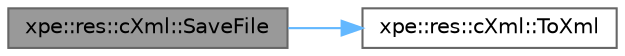 digraph "xpe::res::cXml::SaveFile"
{
 // LATEX_PDF_SIZE
  bgcolor="transparent";
  edge [fontname=Helvetica,fontsize=10,labelfontname=Helvetica,labelfontsize=10];
  node [fontname=Helvetica,fontsize=10,shape=box,height=0.2,width=0.4];
  rankdir="LR";
  Node1 [id="Node000001",label="xpe::res::cXml::SaveFile",height=0.2,width=0.4,color="gray40", fillcolor="grey60", style="filled", fontcolor="black",tooltip=" "];
  Node1 -> Node2 [id="edge3_Node000001_Node000002",color="steelblue1",style="solid",tooltip=" "];
  Node2 [id="Node000002",label="xpe::res::cXml::ToXml",height=0.2,width=0.4,color="grey40", fillcolor="white", style="filled",URL="$classxpe_1_1res_1_1c_xml.html#aecfd539665c2cc21965c15aa4f53b9e2",tooltip=" "];
}
